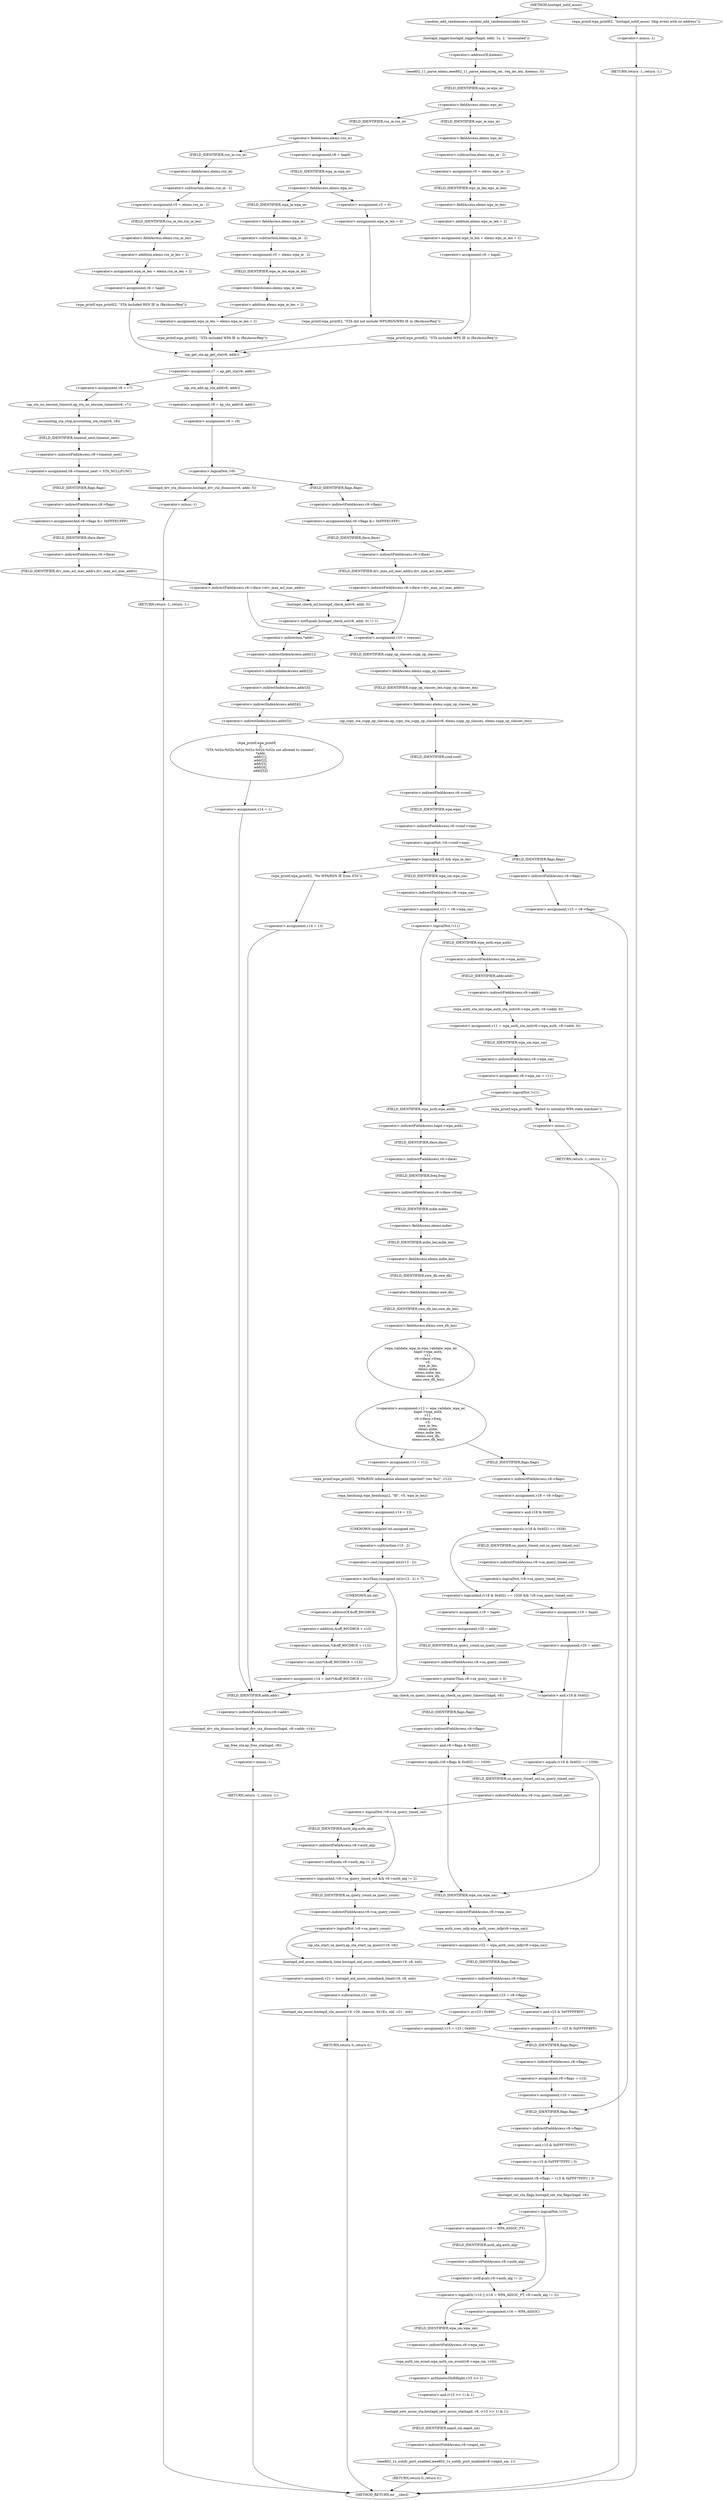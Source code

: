 digraph hostapd_notif_assoc {  
"1000153" [label = "(random_add_randomness,random_add_randomness(addr, 6u))" ]
"1000156" [label = "(hostapd_logger,hostapd_logger(hapd, addr, 1u, 2, \"associated\"))" ]
"1000162" [label = "(ieee802_11_parse_elems,ieee802_11_parse_elems(req_ies, req_ies_len, &elems, 0))" ]
"1000165" [label = "(<operator>.addressOf,&elems)" ]
"1000169" [label = "(<operator>.fieldAccess,elems.wps_ie)" ]
"1000171" [label = "(FIELD_IDENTIFIER,wps_ie,wps_ie)" ]
"1000173" [label = "(<operator>.assignment,v5 = elems.wps_ie - 2)" ]
"1000175" [label = "(<operator>.subtraction,elems.wps_ie - 2)" ]
"1000176" [label = "(<operator>.fieldAccess,elems.wps_ie)" ]
"1000178" [label = "(FIELD_IDENTIFIER,wps_ie,wps_ie)" ]
"1000180" [label = "(<operator>.assignment,wpa_ie_len = elems.wps_ie_len + 2)" ]
"1000182" [label = "(<operator>.addition,elems.wps_ie_len + 2)" ]
"1000183" [label = "(<operator>.fieldAccess,elems.wps_ie_len)" ]
"1000185" [label = "(FIELD_IDENTIFIER,wps_ie_len,wps_ie_len)" ]
"1000187" [label = "(<operator>.assignment,v6 = hapd)" ]
"1000190" [label = "(wpa_printf,wpa_printf(2, \"STA included WPS IE in (Re)AssocReq\"))" ]
"1000195" [label = "(<operator>.fieldAccess,elems.rsn_ie)" ]
"1000197" [label = "(FIELD_IDENTIFIER,rsn_ie,rsn_ie)" ]
"1000199" [label = "(<operator>.assignment,v5 = elems.rsn_ie - 2)" ]
"1000201" [label = "(<operator>.subtraction,elems.rsn_ie - 2)" ]
"1000202" [label = "(<operator>.fieldAccess,elems.rsn_ie)" ]
"1000204" [label = "(FIELD_IDENTIFIER,rsn_ie,rsn_ie)" ]
"1000206" [label = "(<operator>.assignment,wpa_ie_len = elems.rsn_ie_len + 2)" ]
"1000208" [label = "(<operator>.addition,elems.rsn_ie_len + 2)" ]
"1000209" [label = "(<operator>.fieldAccess,elems.rsn_ie_len)" ]
"1000211" [label = "(FIELD_IDENTIFIER,rsn_ie_len,rsn_ie_len)" ]
"1000213" [label = "(<operator>.assignment,v6 = hapd)" ]
"1000216" [label = "(wpa_printf,wpa_printf(2, \"STA included RSN IE in (Re)AssocReq\"))" ]
"1000221" [label = "(<operator>.assignment,v6 = hapd)" ]
"1000225" [label = "(<operator>.fieldAccess,elems.wpa_ie)" ]
"1000227" [label = "(FIELD_IDENTIFIER,wpa_ie,wpa_ie)" ]
"1000229" [label = "(<operator>.assignment,v5 = elems.wpa_ie - 2)" ]
"1000231" [label = "(<operator>.subtraction,elems.wpa_ie - 2)" ]
"1000232" [label = "(<operator>.fieldAccess,elems.wpa_ie)" ]
"1000234" [label = "(FIELD_IDENTIFIER,wpa_ie,wpa_ie)" ]
"1000236" [label = "(<operator>.assignment,wpa_ie_len = elems.wpa_ie_len + 2)" ]
"1000238" [label = "(<operator>.addition,elems.wpa_ie_len + 2)" ]
"1000239" [label = "(<operator>.fieldAccess,elems.wpa_ie_len)" ]
"1000241" [label = "(FIELD_IDENTIFIER,wpa_ie_len,wpa_ie_len)" ]
"1000243" [label = "(wpa_printf,wpa_printf(2, \"STA included WPA IE in (Re)AssocReq\"))" ]
"1000248" [label = "(<operator>.assignment,v5 = 0)" ]
"1000251" [label = "(<operator>.assignment,wpa_ie_len = 0)" ]
"1000254" [label = "(wpa_printf,wpa_printf(2, \"STA did not include WPS/RSN/WPA IE in (Re)AssocReq\"))" ]
"1000257" [label = "(<operator>.assignment,v7 = ap_get_sta(v6, addr))" ]
"1000259" [label = "(ap_get_sta,ap_get_sta(v6, addr))" ]
"1000265" [label = "(<operator>.assignment,v8 = v7)" ]
"1000268" [label = "(ap_sta_no_session_timeout,ap_sta_no_session_timeout(v6, v7))" ]
"1000271" [label = "(accounting_sta_stop,accounting_sta_stop(v6, v8))" ]
"1000274" [label = "(<operator>.assignment,v8->timeout_next = STA_NULLFUNC)" ]
"1000275" [label = "(<operator>.indirectFieldAccess,v8->timeout_next)" ]
"1000277" [label = "(FIELD_IDENTIFIER,timeout_next,timeout_next)" ]
"1000279" [label = "(<operators>.assignmentAnd,v8->flags &= 0xFFFECFFF)" ]
"1000280" [label = "(<operator>.indirectFieldAccess,v8->flags)" ]
"1000282" [label = "(FIELD_IDENTIFIER,flags,flags)" ]
"1000285" [label = "(<operator>.indirectFieldAccess,v6->iface->drv_max_acl_mac_addrs)" ]
"1000286" [label = "(<operator>.indirectFieldAccess,v6->iface)" ]
"1000288" [label = "(FIELD_IDENTIFIER,iface,iface)" ]
"1000289" [label = "(FIELD_IDENTIFIER,drv_max_acl_mac_addrs,drv_max_acl_mac_addrs)" ]
"1000293" [label = "(<operator>.assignment,v9 = ap_sta_add(v6, addr))" ]
"1000295" [label = "(ap_sta_add,ap_sta_add(v6, addr))" ]
"1000298" [label = "(<operator>.assignment,v8 = v9)" ]
"1000302" [label = "(<operator>.logicalNot,!v9)" ]
"1000305" [label = "(hostapd_drv_sta_disassoc,hostapd_drv_sta_disassoc(v6, addr, 5))" ]
"1000309" [label = "(RETURN,return -1;,return -1;)" ]
"1000310" [label = "(<operator>.minus,-1)" ]
"1000312" [label = "(<operators>.assignmentAnd,v9->flags &= 0xFFFECFFF)" ]
"1000313" [label = "(<operator>.indirectFieldAccess,v9->flags)" ]
"1000315" [label = "(FIELD_IDENTIFIER,flags,flags)" ]
"1000318" [label = "(<operator>.indirectFieldAccess,v6->iface->drv_max_acl_mac_addrs)" ]
"1000319" [label = "(<operator>.indirectFieldAccess,v6->iface)" ]
"1000321" [label = "(FIELD_IDENTIFIER,iface,iface)" ]
"1000322" [label = "(FIELD_IDENTIFIER,drv_max_acl_mac_addrs,drv_max_acl_mac_addrs)" ]
"1000325" [label = "(<operator>.notEquals,hostapd_check_acl(v6, addr, 0) != 1)" ]
"1000326" [label = "(hostapd_check_acl,hostapd_check_acl(v6, addr, 0))" ]
"1000332" [label = "(wpa_printf,wpa_printf(\n        3,\n        \"STA %02x:%02x:%02x:%02x:%02x:%02x not allowed to connect\",\n        *addr,\n        addr[1],\n        addr[2],\n        addr[3],\n        addr[4],\n        addr[5]))" ]
"1000335" [label = "(<operator>.indirection,*addr)" ]
"1000337" [label = "(<operator>.indirectIndexAccess,addr[1])" ]
"1000340" [label = "(<operator>.indirectIndexAccess,addr[2])" ]
"1000343" [label = "(<operator>.indirectIndexAccess,addr[3])" ]
"1000346" [label = "(<operator>.indirectIndexAccess,addr[4])" ]
"1000349" [label = "(<operator>.indirectIndexAccess,addr[5])" ]
"1000352" [label = "(<operator>.assignment,v14 = 1)" ]
"1000357" [label = "(<operator>.assignment,v10 = reassoc)" ]
"1000360" [label = "(ap_copy_sta_supp_op_classes,ap_copy_sta_supp_op_classes(v8, elems.supp_op_classes, elems.supp_op_classes_len))" ]
"1000362" [label = "(<operator>.fieldAccess,elems.supp_op_classes)" ]
"1000364" [label = "(FIELD_IDENTIFIER,supp_op_classes,supp_op_classes)" ]
"1000365" [label = "(<operator>.fieldAccess,elems.supp_op_classes_len)" ]
"1000367" [label = "(FIELD_IDENTIFIER,supp_op_classes_len,supp_op_classes_len)" ]
"1000369" [label = "(<operator>.logicalNot,!v6->conf->wpa)" ]
"1000370" [label = "(<operator>.indirectFieldAccess,v6->conf->wpa)" ]
"1000371" [label = "(<operator>.indirectFieldAccess,v6->conf)" ]
"1000373" [label = "(FIELD_IDENTIFIER,conf,conf)" ]
"1000374" [label = "(FIELD_IDENTIFIER,wpa,wpa)" ]
"1000376" [label = "(<operator>.assignment,v15 = v8->flags)" ]
"1000378" [label = "(<operator>.indirectFieldAccess,v8->flags)" ]
"1000380" [label = "(FIELD_IDENTIFIER,flags,flags)" ]
"1000382" [label = "(<operator>.assignment,v8->flags = v15 & 0xFFF7FFFC | 3)" ]
"1000383" [label = "(<operator>.indirectFieldAccess,v8->flags)" ]
"1000385" [label = "(FIELD_IDENTIFIER,flags,flags)" ]
"1000386" [label = "(<operator>.or,v15 & 0xFFF7FFFC | 3)" ]
"1000387" [label = "(<operator>.and,v15 & 0xFFF7FFFC)" ]
"1000391" [label = "(hostapd_set_sta_flags,hostapd_set_sta_flags(hapd, v8))" ]
"1000395" [label = "(<operator>.logicalOr,!v10 || (v16 = WPA_ASSOC_FT, v8->auth_alg != 2))" ]
"1000396" [label = "(<operator>.logicalNot,!v10)" ]
"1000399" [label = "(<operator>.assignment,v16 = WPA_ASSOC_FT)" ]
"1000402" [label = "(<operator>.notEquals,v8->auth_alg != 2)" ]
"1000403" [label = "(<operator>.indirectFieldAccess,v8->auth_alg)" ]
"1000405" [label = "(FIELD_IDENTIFIER,auth_alg,auth_alg)" ]
"1000407" [label = "(<operator>.assignment,v16 = WPA_ASSOC)" ]
"1000410" [label = "(wpa_auth_sm_event,wpa_auth_sm_event(v8->wpa_sm, v16))" ]
"1000411" [label = "(<operator>.indirectFieldAccess,v8->wpa_sm)" ]
"1000413" [label = "(FIELD_IDENTIFIER,wpa_sm,wpa_sm)" ]
"1000415" [label = "(hostapd_new_assoc_sta,hostapd_new_assoc_sta(hapd, v8, (v15 >> 1) & 1))" ]
"1000418" [label = "(<operator>.and,(v15 >> 1) & 1)" ]
"1000419" [label = "(<operator>.arithmeticShiftRight,v15 >> 1)" ]
"1000423" [label = "(ieee802_1x_notify_port_enabled,ieee802_1x_notify_port_enabled(v8->eapol_sm, 1))" ]
"1000424" [label = "(<operator>.indirectFieldAccess,v8->eapol_sm)" ]
"1000426" [label = "(FIELD_IDENTIFIER,eapol_sm,eapol_sm)" ]
"1000428" [label = "(RETURN,return 0;,return 0;)" ]
"1000431" [label = "(<operator>.logicalAnd,v5 && wpa_ie_len)" ]
"1000435" [label = "(<operator>.assignment,v11 = v8->wpa_sm)" ]
"1000437" [label = "(<operator>.indirectFieldAccess,v8->wpa_sm)" ]
"1000439" [label = "(FIELD_IDENTIFIER,wpa_sm,wpa_sm)" ]
"1000441" [label = "(<operator>.logicalNot,!v11)" ]
"1000444" [label = "(<operator>.assignment,v11 = wpa_auth_sta_init(v6->wpa_auth, v8->addr, 0))" ]
"1000446" [label = "(wpa_auth_sta_init,wpa_auth_sta_init(v6->wpa_auth, v8->addr, 0))" ]
"1000447" [label = "(<operator>.indirectFieldAccess,v6->wpa_auth)" ]
"1000449" [label = "(FIELD_IDENTIFIER,wpa_auth,wpa_auth)" ]
"1000450" [label = "(<operator>.indirectFieldAccess,v8->addr)" ]
"1000452" [label = "(FIELD_IDENTIFIER,addr,addr)" ]
"1000454" [label = "(<operator>.assignment,v8->wpa_sm = v11)" ]
"1000455" [label = "(<operator>.indirectFieldAccess,v8->wpa_sm)" ]
"1000457" [label = "(FIELD_IDENTIFIER,wpa_sm,wpa_sm)" ]
"1000460" [label = "(<operator>.logicalNot,!v11)" ]
"1000463" [label = "(wpa_printf,wpa_printf(5, \"Failed to initialize WPA state machine\"))" ]
"1000466" [label = "(RETURN,return -1;,return -1;)" ]
"1000467" [label = "(<operator>.minus,-1)" ]
"1000469" [label = "(<operator>.assignment,v12 = wpa_validate_wpa_ie(\n              hapd->wpa_auth,\n              v11,\n              v6->iface->freq,\n              v5,\n              wpa_ie_len,\n              elems.mdie,\n              elems.mdie_len,\n              elems.owe_dh,\n              elems.owe_dh_len))" ]
"1000471" [label = "(wpa_validate_wpa_ie,wpa_validate_wpa_ie(\n              hapd->wpa_auth,\n              v11,\n              v6->iface->freq,\n              v5,\n              wpa_ie_len,\n              elems.mdie,\n              elems.mdie_len,\n              elems.owe_dh,\n              elems.owe_dh_len))" ]
"1000472" [label = "(<operator>.indirectFieldAccess,hapd->wpa_auth)" ]
"1000474" [label = "(FIELD_IDENTIFIER,wpa_auth,wpa_auth)" ]
"1000476" [label = "(<operator>.indirectFieldAccess,v6->iface->freq)" ]
"1000477" [label = "(<operator>.indirectFieldAccess,v6->iface)" ]
"1000479" [label = "(FIELD_IDENTIFIER,iface,iface)" ]
"1000480" [label = "(FIELD_IDENTIFIER,freq,freq)" ]
"1000483" [label = "(<operator>.fieldAccess,elems.mdie)" ]
"1000485" [label = "(FIELD_IDENTIFIER,mdie,mdie)" ]
"1000486" [label = "(<operator>.fieldAccess,elems.mdie_len)" ]
"1000488" [label = "(FIELD_IDENTIFIER,mdie_len,mdie_len)" ]
"1000489" [label = "(<operator>.fieldAccess,elems.owe_dh)" ]
"1000491" [label = "(FIELD_IDENTIFIER,owe_dh,owe_dh)" ]
"1000492" [label = "(<operator>.fieldAccess,elems.owe_dh_len)" ]
"1000494" [label = "(FIELD_IDENTIFIER,owe_dh_len,owe_dh_len)" ]
"1000498" [label = "(<operator>.assignment,v13 = v12)" ]
"1000501" [label = "(wpa_printf,wpa_printf(2, \"WPA/RSN information element rejected? (res %u)\", v12))" ]
"1000505" [label = "(wpa_hexdump,wpa_hexdump(2, \"IE\", v5, wpa_ie_len))" ]
"1000510" [label = "(<operator>.assignment,v14 = 13)" ]
"1000514" [label = "(<operator>.lessThan,(unsigned int)(v13 - 2) < 7)" ]
"1000515" [label = "(<operator>.cast,(unsigned int)(v13 - 2))" ]
"1000516" [label = "(UNKNOWN,unsigned int,unsigned int)" ]
"1000517" [label = "(<operator>.subtraction,v13 - 2)" ]
"1000521" [label = "(<operator>.assignment,v14 = (int)*(&off_80CD8C8 + v13))" ]
"1000523" [label = "(<operator>.cast,(int)*(&off_80CD8C8 + v13))" ]
"1000524" [label = "(UNKNOWN,int,int)" ]
"1000525" [label = "(<operator>.indirection,*(&off_80CD8C8 + v13))" ]
"1000526" [label = "(<operator>.addition,&off_80CD8C8 + v13)" ]
"1000527" [label = "(<operator>.addressOf,&off_80CD8C8)" ]
"1000531" [label = "(<operator>.assignment,v18 = v8->flags)" ]
"1000533" [label = "(<operator>.indirectFieldAccess,v8->flags)" ]
"1000535" [label = "(FIELD_IDENTIFIER,flags,flags)" ]
"1000537" [label = "(<operator>.logicalAnd,(v18 & 0x402) == 1026 && !v8->sa_query_timed_out)" ]
"1000538" [label = "(<operator>.equals,(v18 & 0x402) == 1026)" ]
"1000539" [label = "(<operator>.and,v18 & 0x402)" ]
"1000543" [label = "(<operator>.logicalNot,!v8->sa_query_timed_out)" ]
"1000544" [label = "(<operator>.indirectFieldAccess,v8->sa_query_timed_out)" ]
"1000546" [label = "(FIELD_IDENTIFIER,sa_query_timed_out,sa_query_timed_out)" ]
"1000548" [label = "(<operator>.assignment,v19 = hapd)" ]
"1000551" [label = "(<operator>.assignment,v20 = addr)" ]
"1000555" [label = "(<operator>.greaterThan,v8->sa_query_count > 0)" ]
"1000556" [label = "(<operator>.indirectFieldAccess,v8->sa_query_count)" ]
"1000558" [label = "(FIELD_IDENTIFIER,sa_query_count,sa_query_count)" ]
"1000561" [label = "(ap_check_sa_query_timeout,ap_check_sa_query_timeout(hapd, v8))" ]
"1000565" [label = "(<operator>.equals,(v8->flags & 0x402) == 1026)" ]
"1000566" [label = "(<operator>.and,v8->flags & 0x402)" ]
"1000567" [label = "(<operator>.indirectFieldAccess,v8->flags)" ]
"1000569" [label = "(FIELD_IDENTIFIER,flags,flags)" ]
"1000576" [label = "(<operator>.assignment,v19 = hapd)" ]
"1000579" [label = "(<operator>.assignment,v20 = addr)" ]
"1000583" [label = "(<operator>.equals,(v18 & 0x402) == 1026)" ]
"1000584" [label = "(<operator>.and,v18 & 0x402)" ]
"1000591" [label = "(<operator>.logicalAnd,!v8->sa_query_timed_out && v8->auth_alg != 2)" ]
"1000592" [label = "(<operator>.logicalNot,!v8->sa_query_timed_out)" ]
"1000593" [label = "(<operator>.indirectFieldAccess,v8->sa_query_timed_out)" ]
"1000595" [label = "(FIELD_IDENTIFIER,sa_query_timed_out,sa_query_timed_out)" ]
"1000596" [label = "(<operator>.notEquals,v8->auth_alg != 2)" ]
"1000597" [label = "(<operator>.indirectFieldAccess,v8->auth_alg)" ]
"1000599" [label = "(FIELD_IDENTIFIER,auth_alg,auth_alg)" ]
"1000603" [label = "(<operator>.logicalNot,!v8->sa_query_count)" ]
"1000604" [label = "(<operator>.indirectFieldAccess,v8->sa_query_count)" ]
"1000606" [label = "(FIELD_IDENTIFIER,sa_query_count,sa_query_count)" ]
"1000607" [label = "(ap_sta_start_sa_query,ap_sta_start_sa_query(v19, v8))" ]
"1000610" [label = "(<operator>.assignment,v21 = hostapd_eid_assoc_comeback_time(v19, v8, eid))" ]
"1000612" [label = "(hostapd_eid_assoc_comeback_time,hostapd_eid_assoc_comeback_time(v19, v8, eid))" ]
"1000616" [label = "(hostapd_sta_assoc,hostapd_sta_assoc(v19, v20, reassoc, 0x1Eu, eid, v21 - eid))" ]
"1000622" [label = "(<operator>.subtraction,v21 - eid)" ]
"1000625" [label = "(RETURN,return 0;,return 0;)" ]
"1000628" [label = "(<operator>.assignment,v22 = wpa_auth_uses_mfp(v8->wpa_sm))" ]
"1000630" [label = "(wpa_auth_uses_mfp,wpa_auth_uses_mfp(v8->wpa_sm))" ]
"1000631" [label = "(<operator>.indirectFieldAccess,v8->wpa_sm)" ]
"1000633" [label = "(FIELD_IDENTIFIER,wpa_sm,wpa_sm)" ]
"1000634" [label = "(<operator>.assignment,v23 = v8->flags)" ]
"1000636" [label = "(<operator>.indirectFieldAccess,v8->flags)" ]
"1000638" [label = "(FIELD_IDENTIFIER,flags,flags)" ]
"1000641" [label = "(<operator>.assignment,v15 = v23 | 0x400)" ]
"1000643" [label = "(<operator>.or,v23 | 0x400)" ]
"1000647" [label = "(<operator>.assignment,v15 = v23 & 0xFFFFFBFF)" ]
"1000649" [label = "(<operator>.and,v23 & 0xFFFFFBFF)" ]
"1000652" [label = "(<operator>.assignment,v8->flags = v15)" ]
"1000653" [label = "(<operator>.indirectFieldAccess,v8->flags)" ]
"1000655" [label = "(FIELD_IDENTIFIER,flags,flags)" ]
"1000657" [label = "(<operator>.assignment,v10 = reassoc)" ]
"1000661" [label = "(wpa_printf,wpa_printf(2, \"No WPA/RSN IE from STA\"))" ]
"1000664" [label = "(<operator>.assignment,v14 = 13)" ]
"1000668" [label = "(hostapd_drv_sta_disassoc,hostapd_drv_sta_disassoc(hapd, v8->addr, v14))" ]
"1000670" [label = "(<operator>.indirectFieldAccess,v8->addr)" ]
"1000672" [label = "(FIELD_IDENTIFIER,addr,addr)" ]
"1000674" [label = "(ap_free_sta,ap_free_sta(hapd, v8))" ]
"1000677" [label = "(RETURN,return -1;,return -1;)" ]
"1000678" [label = "(<operator>.minus,-1)" ]
"1000680" [label = "(wpa_printf,wpa_printf(2, \"hostapd_notif_assoc: Skip event with no address\"))" ]
"1000683" [label = "(RETURN,return -1;,return -1;)" ]
"1000684" [label = "(<operator>.minus,-1)" ]
"1000122" [label = "(METHOD,hostapd_notif_assoc)" ]
"1000686" [label = "(METHOD_RETURN,int __cdecl)" ]
  "1000153" -> "1000156" 
  "1000156" -> "1000165" 
  "1000162" -> "1000171" 
  "1000165" -> "1000162" 
  "1000169" -> "1000178" 
  "1000169" -> "1000197" 
  "1000171" -> "1000169" 
  "1000173" -> "1000185" 
  "1000175" -> "1000173" 
  "1000176" -> "1000175" 
  "1000178" -> "1000176" 
  "1000180" -> "1000187" 
  "1000182" -> "1000180" 
  "1000183" -> "1000182" 
  "1000185" -> "1000183" 
  "1000187" -> "1000190" 
  "1000190" -> "1000259" 
  "1000195" -> "1000204" 
  "1000195" -> "1000221" 
  "1000197" -> "1000195" 
  "1000199" -> "1000211" 
  "1000201" -> "1000199" 
  "1000202" -> "1000201" 
  "1000204" -> "1000202" 
  "1000206" -> "1000213" 
  "1000208" -> "1000206" 
  "1000209" -> "1000208" 
  "1000211" -> "1000209" 
  "1000213" -> "1000216" 
  "1000216" -> "1000259" 
  "1000221" -> "1000227" 
  "1000225" -> "1000234" 
  "1000225" -> "1000248" 
  "1000227" -> "1000225" 
  "1000229" -> "1000241" 
  "1000231" -> "1000229" 
  "1000232" -> "1000231" 
  "1000234" -> "1000232" 
  "1000236" -> "1000243" 
  "1000238" -> "1000236" 
  "1000239" -> "1000238" 
  "1000241" -> "1000239" 
  "1000243" -> "1000259" 
  "1000248" -> "1000251" 
  "1000251" -> "1000254" 
  "1000254" -> "1000259" 
  "1000257" -> "1000265" 
  "1000257" -> "1000295" 
  "1000259" -> "1000257" 
  "1000265" -> "1000268" 
  "1000268" -> "1000271" 
  "1000271" -> "1000277" 
  "1000274" -> "1000282" 
  "1000275" -> "1000274" 
  "1000277" -> "1000275" 
  "1000279" -> "1000288" 
  "1000280" -> "1000279" 
  "1000282" -> "1000280" 
  "1000285" -> "1000357" 
  "1000285" -> "1000326" 
  "1000286" -> "1000289" 
  "1000288" -> "1000286" 
  "1000289" -> "1000285" 
  "1000293" -> "1000298" 
  "1000295" -> "1000293" 
  "1000298" -> "1000302" 
  "1000302" -> "1000305" 
  "1000302" -> "1000315" 
  "1000305" -> "1000310" 
  "1000309" -> "1000686" 
  "1000310" -> "1000309" 
  "1000312" -> "1000321" 
  "1000313" -> "1000312" 
  "1000315" -> "1000313" 
  "1000318" -> "1000357" 
  "1000318" -> "1000326" 
  "1000319" -> "1000322" 
  "1000321" -> "1000319" 
  "1000322" -> "1000318" 
  "1000325" -> "1000335" 
  "1000325" -> "1000357" 
  "1000326" -> "1000325" 
  "1000332" -> "1000352" 
  "1000335" -> "1000337" 
  "1000337" -> "1000340" 
  "1000340" -> "1000343" 
  "1000343" -> "1000346" 
  "1000346" -> "1000349" 
  "1000349" -> "1000332" 
  "1000352" -> "1000672" 
  "1000357" -> "1000364" 
  "1000360" -> "1000373" 
  "1000362" -> "1000367" 
  "1000364" -> "1000362" 
  "1000365" -> "1000360" 
  "1000367" -> "1000365" 
  "1000369" -> "1000380" 
  "1000369" -> "1000431" 
  "1000369" -> "1000431" 
  "1000370" -> "1000369" 
  "1000371" -> "1000374" 
  "1000373" -> "1000371" 
  "1000374" -> "1000370" 
  "1000376" -> "1000385" 
  "1000378" -> "1000376" 
  "1000380" -> "1000378" 
  "1000382" -> "1000391" 
  "1000383" -> "1000387" 
  "1000385" -> "1000383" 
  "1000386" -> "1000382" 
  "1000387" -> "1000386" 
  "1000391" -> "1000396" 
  "1000395" -> "1000407" 
  "1000395" -> "1000413" 
  "1000396" -> "1000395" 
  "1000396" -> "1000399" 
  "1000399" -> "1000405" 
  "1000402" -> "1000395" 
  "1000403" -> "1000402" 
  "1000405" -> "1000403" 
  "1000407" -> "1000413" 
  "1000410" -> "1000419" 
  "1000411" -> "1000410" 
  "1000413" -> "1000411" 
  "1000415" -> "1000426" 
  "1000418" -> "1000415" 
  "1000419" -> "1000418" 
  "1000423" -> "1000428" 
  "1000424" -> "1000423" 
  "1000426" -> "1000424" 
  "1000428" -> "1000686" 
  "1000431" -> "1000439" 
  "1000431" -> "1000661" 
  "1000435" -> "1000441" 
  "1000437" -> "1000435" 
  "1000439" -> "1000437" 
  "1000441" -> "1000449" 
  "1000441" -> "1000474" 
  "1000444" -> "1000457" 
  "1000446" -> "1000444" 
  "1000447" -> "1000452" 
  "1000449" -> "1000447" 
  "1000450" -> "1000446" 
  "1000452" -> "1000450" 
  "1000454" -> "1000460" 
  "1000455" -> "1000454" 
  "1000457" -> "1000455" 
  "1000460" -> "1000463" 
  "1000460" -> "1000474" 
  "1000463" -> "1000467" 
  "1000466" -> "1000686" 
  "1000467" -> "1000466" 
  "1000469" -> "1000498" 
  "1000469" -> "1000535" 
  "1000471" -> "1000469" 
  "1000472" -> "1000479" 
  "1000474" -> "1000472" 
  "1000476" -> "1000485" 
  "1000477" -> "1000480" 
  "1000479" -> "1000477" 
  "1000480" -> "1000476" 
  "1000483" -> "1000488" 
  "1000485" -> "1000483" 
  "1000486" -> "1000491" 
  "1000488" -> "1000486" 
  "1000489" -> "1000494" 
  "1000491" -> "1000489" 
  "1000492" -> "1000471" 
  "1000494" -> "1000492" 
  "1000498" -> "1000501" 
  "1000501" -> "1000505" 
  "1000505" -> "1000510" 
  "1000510" -> "1000516" 
  "1000514" -> "1000524" 
  "1000514" -> "1000672" 
  "1000515" -> "1000514" 
  "1000516" -> "1000517" 
  "1000517" -> "1000515" 
  "1000521" -> "1000672" 
  "1000523" -> "1000521" 
  "1000524" -> "1000527" 
  "1000525" -> "1000523" 
  "1000526" -> "1000525" 
  "1000527" -> "1000526" 
  "1000531" -> "1000539" 
  "1000533" -> "1000531" 
  "1000535" -> "1000533" 
  "1000537" -> "1000548" 
  "1000537" -> "1000576" 
  "1000538" -> "1000537" 
  "1000538" -> "1000546" 
  "1000539" -> "1000538" 
  "1000543" -> "1000537" 
  "1000544" -> "1000543" 
  "1000546" -> "1000544" 
  "1000548" -> "1000551" 
  "1000551" -> "1000558" 
  "1000555" -> "1000561" 
  "1000555" -> "1000584" 
  "1000556" -> "1000555" 
  "1000558" -> "1000556" 
  "1000561" -> "1000569" 
  "1000565" -> "1000595" 
  "1000565" -> "1000633" 
  "1000566" -> "1000565" 
  "1000567" -> "1000566" 
  "1000569" -> "1000567" 
  "1000576" -> "1000579" 
  "1000579" -> "1000584" 
  "1000583" -> "1000595" 
  "1000583" -> "1000633" 
  "1000584" -> "1000583" 
  "1000591" -> "1000606" 
  "1000591" -> "1000633" 
  "1000592" -> "1000591" 
  "1000592" -> "1000599" 
  "1000593" -> "1000592" 
  "1000595" -> "1000593" 
  "1000596" -> "1000591" 
  "1000597" -> "1000596" 
  "1000599" -> "1000597" 
  "1000603" -> "1000607" 
  "1000603" -> "1000612" 
  "1000604" -> "1000603" 
  "1000606" -> "1000604" 
  "1000607" -> "1000612" 
  "1000610" -> "1000622" 
  "1000612" -> "1000610" 
  "1000616" -> "1000625" 
  "1000622" -> "1000616" 
  "1000625" -> "1000686" 
  "1000628" -> "1000638" 
  "1000630" -> "1000628" 
  "1000631" -> "1000630" 
  "1000633" -> "1000631" 
  "1000634" -> "1000643" 
  "1000634" -> "1000649" 
  "1000636" -> "1000634" 
  "1000638" -> "1000636" 
  "1000641" -> "1000655" 
  "1000643" -> "1000641" 
  "1000647" -> "1000655" 
  "1000649" -> "1000647" 
  "1000652" -> "1000657" 
  "1000653" -> "1000652" 
  "1000655" -> "1000653" 
  "1000657" -> "1000385" 
  "1000661" -> "1000664" 
  "1000664" -> "1000672" 
  "1000668" -> "1000674" 
  "1000670" -> "1000668" 
  "1000672" -> "1000670" 
  "1000674" -> "1000678" 
  "1000677" -> "1000686" 
  "1000678" -> "1000677" 
  "1000680" -> "1000684" 
  "1000683" -> "1000686" 
  "1000684" -> "1000683" 
  "1000122" -> "1000153" 
  "1000122" -> "1000680" 
}
